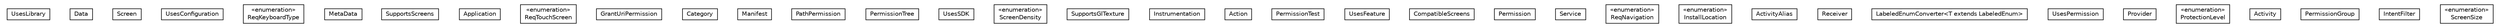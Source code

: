 #!/usr/local/bin/dot
#
# Class diagram 
# Generated by UMLGraph version 5.1 (http://www.umlgraph.org/)
#

digraph G {
	edge [fontname="Helvetica",fontsize=10,labelfontname="Helvetica",labelfontsize=10];
	node [fontname="Helvetica",fontsize=10,shape=plaintext];
	nodesep=0.25;
	ranksep=0.5;
	// org.androidtransfuse.model.manifest.UsesLibrary
	c603 [label=<<table title="org.androidtransfuse.model.manifest.UsesLibrary" border="0" cellborder="1" cellspacing="0" cellpadding="2" port="p" href="./UsesLibrary.html">
		<tr><td><table border="0" cellspacing="0" cellpadding="1">
<tr><td align="center" balign="center"> UsesLibrary </td></tr>
		</table></td></tr>
		</table>>, fontname="Helvetica", fontcolor="black", fontsize=10.0];
	// org.androidtransfuse.model.manifest.Data
	c604 [label=<<table title="org.androidtransfuse.model.manifest.Data" border="0" cellborder="1" cellspacing="0" cellpadding="2" port="p" href="./Data.html">
		<tr><td><table border="0" cellspacing="0" cellpadding="1">
<tr><td align="center" balign="center"> Data </td></tr>
		</table></td></tr>
		</table>>, fontname="Helvetica", fontcolor="black", fontsize=10.0];
	// org.androidtransfuse.model.manifest.Screen
	c605 [label=<<table title="org.androidtransfuse.model.manifest.Screen" border="0" cellborder="1" cellspacing="0" cellpadding="2" port="p" href="./Screen.html">
		<tr><td><table border="0" cellspacing="0" cellpadding="1">
<tr><td align="center" balign="center"> Screen </td></tr>
		</table></td></tr>
		</table>>, fontname="Helvetica", fontcolor="black", fontsize=10.0];
	// org.androidtransfuse.model.manifest.UsesConfiguration
	c606 [label=<<table title="org.androidtransfuse.model.manifest.UsesConfiguration" border="0" cellborder="1" cellspacing="0" cellpadding="2" port="p" href="./UsesConfiguration.html">
		<tr><td><table border="0" cellspacing="0" cellpadding="1">
<tr><td align="center" balign="center"> UsesConfiguration </td></tr>
		</table></td></tr>
		</table>>, fontname="Helvetica", fontcolor="black", fontsize=10.0];
	// org.androidtransfuse.model.manifest.ReqKeyboardType
	c607 [label=<<table title="org.androidtransfuse.model.manifest.ReqKeyboardType" border="0" cellborder="1" cellspacing="0" cellpadding="2" port="p" href="./ReqKeyboardType.html">
		<tr><td><table border="0" cellspacing="0" cellpadding="1">
<tr><td align="center" balign="center"> &#171;enumeration&#187; </td></tr>
<tr><td align="center" balign="center"> ReqKeyboardType </td></tr>
		</table></td></tr>
		</table>>, fontname="Helvetica", fontcolor="black", fontsize=10.0];
	// org.androidtransfuse.model.manifest.MetaData
	c608 [label=<<table title="org.androidtransfuse.model.manifest.MetaData" border="0" cellborder="1" cellspacing="0" cellpadding="2" port="p" href="./MetaData.html">
		<tr><td><table border="0" cellspacing="0" cellpadding="1">
<tr><td align="center" balign="center"> MetaData </td></tr>
		</table></td></tr>
		</table>>, fontname="Helvetica", fontcolor="black", fontsize=10.0];
	// org.androidtransfuse.model.manifest.SupportsScreens
	c609 [label=<<table title="org.androidtransfuse.model.manifest.SupportsScreens" border="0" cellborder="1" cellspacing="0" cellpadding="2" port="p" href="./SupportsScreens.html">
		<tr><td><table border="0" cellspacing="0" cellpadding="1">
<tr><td align="center" balign="center"> SupportsScreens </td></tr>
		</table></td></tr>
		</table>>, fontname="Helvetica", fontcolor="black", fontsize=10.0];
	// org.androidtransfuse.model.manifest.Application
	c610 [label=<<table title="org.androidtransfuse.model.manifest.Application" border="0" cellborder="1" cellspacing="0" cellpadding="2" port="p" href="./Application.html">
		<tr><td><table border="0" cellspacing="0" cellpadding="1">
<tr><td align="center" balign="center"> Application </td></tr>
		</table></td></tr>
		</table>>, fontname="Helvetica", fontcolor="black", fontsize=10.0];
	// org.androidtransfuse.model.manifest.ReqTouchScreen
	c611 [label=<<table title="org.androidtransfuse.model.manifest.ReqTouchScreen" border="0" cellborder="1" cellspacing="0" cellpadding="2" port="p" href="./ReqTouchScreen.html">
		<tr><td><table border="0" cellspacing="0" cellpadding="1">
<tr><td align="center" balign="center"> &#171;enumeration&#187; </td></tr>
<tr><td align="center" balign="center"> ReqTouchScreen </td></tr>
		</table></td></tr>
		</table>>, fontname="Helvetica", fontcolor="black", fontsize=10.0];
	// org.androidtransfuse.model.manifest.GrantUriPermission
	c612 [label=<<table title="org.androidtransfuse.model.manifest.GrantUriPermission" border="0" cellborder="1" cellspacing="0" cellpadding="2" port="p" href="./GrantUriPermission.html">
		<tr><td><table border="0" cellspacing="0" cellpadding="1">
<tr><td align="center" balign="center"> GrantUriPermission </td></tr>
		</table></td></tr>
		</table>>, fontname="Helvetica", fontcolor="black", fontsize=10.0];
	// org.androidtransfuse.model.manifest.Category
	c613 [label=<<table title="org.androidtransfuse.model.manifest.Category" border="0" cellborder="1" cellspacing="0" cellpadding="2" port="p" href="./Category.html">
		<tr><td><table border="0" cellspacing="0" cellpadding="1">
<tr><td align="center" balign="center"> Category </td></tr>
		</table></td></tr>
		</table>>, fontname="Helvetica", fontcolor="black", fontsize=10.0];
	// org.androidtransfuse.model.manifest.Manifest
	c614 [label=<<table title="org.androidtransfuse.model.manifest.Manifest" border="0" cellborder="1" cellspacing="0" cellpadding="2" port="p" href="./Manifest.html">
		<tr><td><table border="0" cellspacing="0" cellpadding="1">
<tr><td align="center" balign="center"> Manifest </td></tr>
		</table></td></tr>
		</table>>, fontname="Helvetica", fontcolor="black", fontsize=10.0];
	// org.androidtransfuse.model.manifest.PathPermission
	c615 [label=<<table title="org.androidtransfuse.model.manifest.PathPermission" border="0" cellborder="1" cellspacing="0" cellpadding="2" port="p" href="./PathPermission.html">
		<tr><td><table border="0" cellspacing="0" cellpadding="1">
<tr><td align="center" balign="center"> PathPermission </td></tr>
		</table></td></tr>
		</table>>, fontname="Helvetica", fontcolor="black", fontsize=10.0];
	// org.androidtransfuse.model.manifest.PermissionTree
	c616 [label=<<table title="org.androidtransfuse.model.manifest.PermissionTree" border="0" cellborder="1" cellspacing="0" cellpadding="2" port="p" href="./PermissionTree.html">
		<tr><td><table border="0" cellspacing="0" cellpadding="1">
<tr><td align="center" balign="center"> PermissionTree </td></tr>
		</table></td></tr>
		</table>>, fontname="Helvetica", fontcolor="black", fontsize=10.0];
	// org.androidtransfuse.model.manifest.UsesSDK
	c617 [label=<<table title="org.androidtransfuse.model.manifest.UsesSDK" border="0" cellborder="1" cellspacing="0" cellpadding="2" port="p" href="./UsesSDK.html">
		<tr><td><table border="0" cellspacing="0" cellpadding="1">
<tr><td align="center" balign="center"> UsesSDK </td></tr>
		</table></td></tr>
		</table>>, fontname="Helvetica", fontcolor="black", fontsize=10.0];
	// org.androidtransfuse.model.manifest.ScreenDensity
	c618 [label=<<table title="org.androidtransfuse.model.manifest.ScreenDensity" border="0" cellborder="1" cellspacing="0" cellpadding="2" port="p" href="./ScreenDensity.html">
		<tr><td><table border="0" cellspacing="0" cellpadding="1">
<tr><td align="center" balign="center"> &#171;enumeration&#187; </td></tr>
<tr><td align="center" balign="center"> ScreenDensity </td></tr>
		</table></td></tr>
		</table>>, fontname="Helvetica", fontcolor="black", fontsize=10.0];
	// org.androidtransfuse.model.manifest.SupportsGlTexture
	c619 [label=<<table title="org.androidtransfuse.model.manifest.SupportsGlTexture" border="0" cellborder="1" cellspacing="0" cellpadding="2" port="p" href="./SupportsGlTexture.html">
		<tr><td><table border="0" cellspacing="0" cellpadding="1">
<tr><td align="center" balign="center"> SupportsGlTexture </td></tr>
		</table></td></tr>
		</table>>, fontname="Helvetica", fontcolor="black", fontsize=10.0];
	// org.androidtransfuse.model.manifest.Instrumentation
	c620 [label=<<table title="org.androidtransfuse.model.manifest.Instrumentation" border="0" cellborder="1" cellspacing="0" cellpadding="2" port="p" href="./Instrumentation.html">
		<tr><td><table border="0" cellspacing="0" cellpadding="1">
<tr><td align="center" balign="center"> Instrumentation </td></tr>
		</table></td></tr>
		</table>>, fontname="Helvetica", fontcolor="black", fontsize=10.0];
	// org.androidtransfuse.model.manifest.Action
	c621 [label=<<table title="org.androidtransfuse.model.manifest.Action" border="0" cellborder="1" cellspacing="0" cellpadding="2" port="p" href="./Action.html">
		<tr><td><table border="0" cellspacing="0" cellpadding="1">
<tr><td align="center" balign="center"> Action </td></tr>
		</table></td></tr>
		</table>>, fontname="Helvetica", fontcolor="black", fontsize=10.0];
	// org.androidtransfuse.model.manifest.PermissionTest
	c622 [label=<<table title="org.androidtransfuse.model.manifest.PermissionTest" border="0" cellborder="1" cellspacing="0" cellpadding="2" port="p" href="./PermissionTest.html">
		<tr><td><table border="0" cellspacing="0" cellpadding="1">
<tr><td align="center" balign="center"> PermissionTest </td></tr>
		</table></td></tr>
		</table>>, fontname="Helvetica", fontcolor="black", fontsize=10.0];
	// org.androidtransfuse.model.manifest.UsesFeature
	c623 [label=<<table title="org.androidtransfuse.model.manifest.UsesFeature" border="0" cellborder="1" cellspacing="0" cellpadding="2" port="p" href="./UsesFeature.html">
		<tr><td><table border="0" cellspacing="0" cellpadding="1">
<tr><td align="center" balign="center"> UsesFeature </td></tr>
		</table></td></tr>
		</table>>, fontname="Helvetica", fontcolor="black", fontsize=10.0];
	// org.androidtransfuse.model.manifest.CompatibleScreens
	c624 [label=<<table title="org.androidtransfuse.model.manifest.CompatibleScreens" border="0" cellborder="1" cellspacing="0" cellpadding="2" port="p" href="./CompatibleScreens.html">
		<tr><td><table border="0" cellspacing="0" cellpadding="1">
<tr><td align="center" balign="center"> CompatibleScreens </td></tr>
		</table></td></tr>
		</table>>, fontname="Helvetica", fontcolor="black", fontsize=10.0];
	// org.androidtransfuse.model.manifest.Permission
	c625 [label=<<table title="org.androidtransfuse.model.manifest.Permission" border="0" cellborder="1" cellspacing="0" cellpadding="2" port="p" href="./Permission.html">
		<tr><td><table border="0" cellspacing="0" cellpadding="1">
<tr><td align="center" balign="center"> Permission </td></tr>
		</table></td></tr>
		</table>>, fontname="Helvetica", fontcolor="black", fontsize=10.0];
	// org.androidtransfuse.model.manifest.Service
	c626 [label=<<table title="org.androidtransfuse.model.manifest.Service" border="0" cellborder="1" cellspacing="0" cellpadding="2" port="p" href="./Service.html">
		<tr><td><table border="0" cellspacing="0" cellpadding="1">
<tr><td align="center" balign="center"> Service </td></tr>
		</table></td></tr>
		</table>>, fontname="Helvetica", fontcolor="black", fontsize=10.0];
	// org.androidtransfuse.model.manifest.ReqNavigation
	c627 [label=<<table title="org.androidtransfuse.model.manifest.ReqNavigation" border="0" cellborder="1" cellspacing="0" cellpadding="2" port="p" href="./ReqNavigation.html">
		<tr><td><table border="0" cellspacing="0" cellpadding="1">
<tr><td align="center" balign="center"> &#171;enumeration&#187; </td></tr>
<tr><td align="center" balign="center"> ReqNavigation </td></tr>
		</table></td></tr>
		</table>>, fontname="Helvetica", fontcolor="black", fontsize=10.0];
	// org.androidtransfuse.model.manifest.InstallLocation
	c628 [label=<<table title="org.androidtransfuse.model.manifest.InstallLocation" border="0" cellborder="1" cellspacing="0" cellpadding="2" port="p" href="./InstallLocation.html">
		<tr><td><table border="0" cellspacing="0" cellpadding="1">
<tr><td align="center" balign="center"> &#171;enumeration&#187; </td></tr>
<tr><td align="center" balign="center"> InstallLocation </td></tr>
		</table></td></tr>
		</table>>, fontname="Helvetica", fontcolor="black", fontsize=10.0];
	// org.androidtransfuse.model.manifest.ActivityAlias
	c629 [label=<<table title="org.androidtransfuse.model.manifest.ActivityAlias" border="0" cellborder="1" cellspacing="0" cellpadding="2" port="p" href="./ActivityAlias.html">
		<tr><td><table border="0" cellspacing="0" cellpadding="1">
<tr><td align="center" balign="center"> ActivityAlias </td></tr>
		</table></td></tr>
		</table>>, fontname="Helvetica", fontcolor="black", fontsize=10.0];
	// org.androidtransfuse.model.manifest.Receiver
	c630 [label=<<table title="org.androidtransfuse.model.manifest.Receiver" border="0" cellborder="1" cellspacing="0" cellpadding="2" port="p" href="./Receiver.html">
		<tr><td><table border="0" cellspacing="0" cellpadding="1">
<tr><td align="center" balign="center"> Receiver </td></tr>
		</table></td></tr>
		</table>>, fontname="Helvetica", fontcolor="black", fontsize=10.0];
	// org.androidtransfuse.model.manifest.LabeledEnumConverter<T extends org.androidtransfuse.annotations.LabeledEnum>
	c631 [label=<<table title="org.androidtransfuse.model.manifest.LabeledEnumConverter" border="0" cellborder="1" cellspacing="0" cellpadding="2" port="p" href="./LabeledEnumConverter.html">
		<tr><td><table border="0" cellspacing="0" cellpadding="1">
<tr><td align="center" balign="center"> LabeledEnumConverter&lt;T extends LabeledEnum&gt; </td></tr>
		</table></td></tr>
		</table>>, fontname="Helvetica", fontcolor="black", fontsize=10.0];
	// org.androidtransfuse.model.manifest.UsesPermission
	c632 [label=<<table title="org.androidtransfuse.model.manifest.UsesPermission" border="0" cellborder="1" cellspacing="0" cellpadding="2" port="p" href="./UsesPermission.html">
		<tr><td><table border="0" cellspacing="0" cellpadding="1">
<tr><td align="center" balign="center"> UsesPermission </td></tr>
		</table></td></tr>
		</table>>, fontname="Helvetica", fontcolor="black", fontsize=10.0];
	// org.androidtransfuse.model.manifest.Provider
	c633 [label=<<table title="org.androidtransfuse.model.manifest.Provider" border="0" cellborder="1" cellspacing="0" cellpadding="2" port="p" href="./Provider.html">
		<tr><td><table border="0" cellspacing="0" cellpadding="1">
<tr><td align="center" balign="center"> Provider </td></tr>
		</table></td></tr>
		</table>>, fontname="Helvetica", fontcolor="black", fontsize=10.0];
	// org.androidtransfuse.model.manifest.ProtectionLevel
	c634 [label=<<table title="org.androidtransfuse.model.manifest.ProtectionLevel" border="0" cellborder="1" cellspacing="0" cellpadding="2" port="p" href="./ProtectionLevel.html">
		<tr><td><table border="0" cellspacing="0" cellpadding="1">
<tr><td align="center" balign="center"> &#171;enumeration&#187; </td></tr>
<tr><td align="center" balign="center"> ProtectionLevel </td></tr>
		</table></td></tr>
		</table>>, fontname="Helvetica", fontcolor="black", fontsize=10.0];
	// org.androidtransfuse.model.manifest.Activity
	c635 [label=<<table title="org.androidtransfuse.model.manifest.Activity" border="0" cellborder="1" cellspacing="0" cellpadding="2" port="p" href="./Activity.html">
		<tr><td><table border="0" cellspacing="0" cellpadding="1">
<tr><td align="center" balign="center"> Activity </td></tr>
		</table></td></tr>
		</table>>, fontname="Helvetica", fontcolor="black", fontsize=10.0];
	// org.androidtransfuse.model.manifest.PermissionGroup
	c636 [label=<<table title="org.androidtransfuse.model.manifest.PermissionGroup" border="0" cellborder="1" cellspacing="0" cellpadding="2" port="p" href="./PermissionGroup.html">
		<tr><td><table border="0" cellspacing="0" cellpadding="1">
<tr><td align="center" balign="center"> PermissionGroup </td></tr>
		</table></td></tr>
		</table>>, fontname="Helvetica", fontcolor="black", fontsize=10.0];
	// org.androidtransfuse.model.manifest.IntentFilter
	c637 [label=<<table title="org.androidtransfuse.model.manifest.IntentFilter" border="0" cellborder="1" cellspacing="0" cellpadding="2" port="p" href="./IntentFilter.html">
		<tr><td><table border="0" cellspacing="0" cellpadding="1">
<tr><td align="center" balign="center"> IntentFilter </td></tr>
		</table></td></tr>
		</table>>, fontname="Helvetica", fontcolor="black", fontsize=10.0];
	// org.androidtransfuse.model.manifest.ScreenSize
	c638 [label=<<table title="org.androidtransfuse.model.manifest.ScreenSize" border="0" cellborder="1" cellspacing="0" cellpadding="2" port="p" href="./ScreenSize.html">
		<tr><td><table border="0" cellspacing="0" cellpadding="1">
<tr><td align="center" balign="center"> &#171;enumeration&#187; </td></tr>
<tr><td align="center" balign="center"> ScreenSize </td></tr>
		</table></td></tr>
		</table>>, fontname="Helvetica", fontcolor="black", fontsize=10.0];
}

